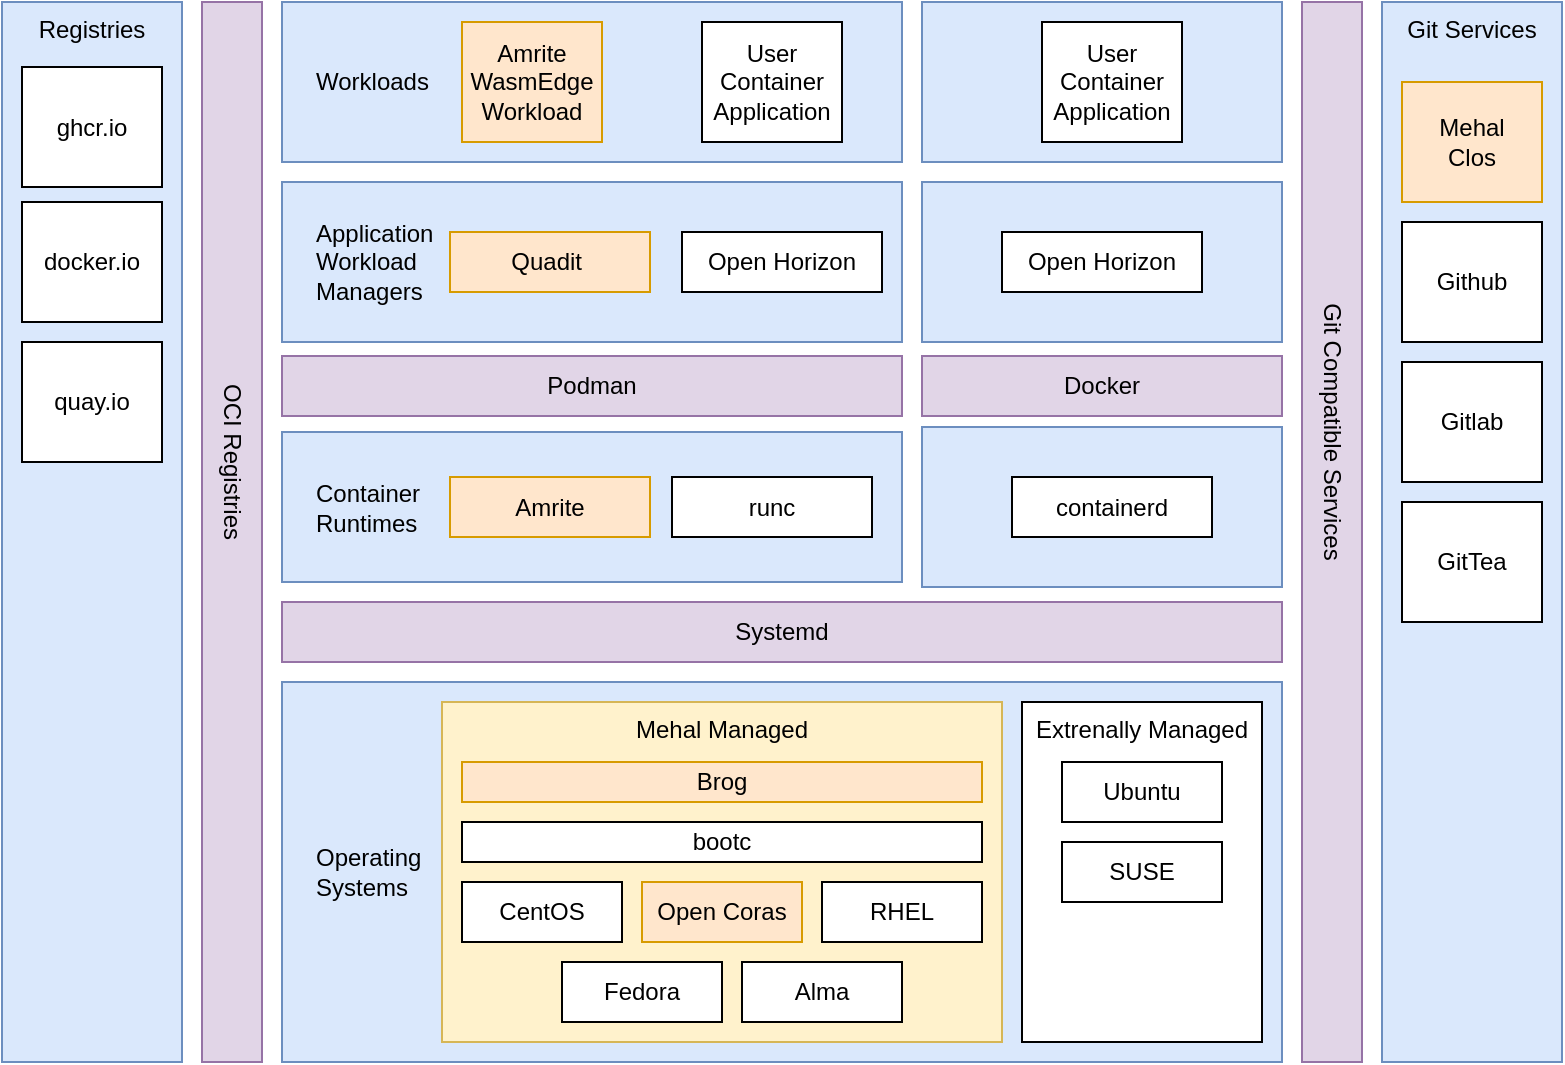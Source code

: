 <mxfile version="26.0.7">
  <diagram name="Page-1" id="PwEAo-QVOLyVrHQFwe3b">
    <mxGraphModel dx="1434" dy="856" grid="1" gridSize="10" guides="1" tooltips="1" connect="1" arrows="1" fold="1" page="1" pageScale="1" pageWidth="1169" pageHeight="827" math="0" shadow="0">
      <root>
        <mxCell id="0" />
        <mxCell id="1" parent="0" />
        <mxCell id="YAognNZvndZZWg79FhpA-62" value="" style="rounded=0;whiteSpace=wrap;html=1;align=left;spacingTop=0;spacingRight=-12;spacingLeft=15;fillColor=#dae8fc;strokeColor=#6c8ebf;" parent="1" vertex="1">
          <mxGeometry x="480" y="150" width="180" height="80" as="geometry" />
        </mxCell>
        <mxCell id="YAognNZvndZZWg79FhpA-61" value="" style="rounded=0;whiteSpace=wrap;html=1;align=left;spacingTop=0;spacingRight=-12;spacingLeft=15;fillColor=#dae8fc;strokeColor=#6c8ebf;" parent="1" vertex="1">
          <mxGeometry x="480" y="60" width="180" height="80" as="geometry" />
        </mxCell>
        <mxCell id="YAognNZvndZZWg79FhpA-5" value="Operating&amp;nbsp;&lt;div&gt;Systems&lt;/div&gt;" style="rounded=0;whiteSpace=wrap;html=1;align=left;spacingTop=0;spacingRight=-12;spacingLeft=15;fillColor=#dae8fc;strokeColor=#6c8ebf;" parent="1" vertex="1">
          <mxGeometry x="160" y="400" width="500" height="190" as="geometry" />
        </mxCell>
        <mxCell id="YAognNZvndZZWg79FhpA-23" value="Mehal Managed" style="rounded=0;whiteSpace=wrap;html=1;verticalAlign=top;fillColor=#fff2cc;strokeColor=#d6b656;" parent="1" vertex="1">
          <mxGeometry x="240" y="410" width="280" height="170" as="geometry" />
        </mxCell>
        <mxCell id="YAognNZvndZZWg79FhpA-1" value="Workloads" style="rounded=0;whiteSpace=wrap;html=1;align=left;spacingTop=0;spacingRight=-12;spacingLeft=15;fillColor=#dae8fc;strokeColor=#6c8ebf;" parent="1" vertex="1">
          <mxGeometry x="160" y="60" width="310" height="80" as="geometry" />
        </mxCell>
        <mxCell id="YAognNZvndZZWg79FhpA-2" value="User&lt;div&gt;Container&lt;br&gt;&lt;div&gt;Application&lt;/div&gt;&lt;/div&gt;" style="rounded=0;whiteSpace=wrap;html=1;" parent="1" vertex="1">
          <mxGeometry x="540" y="70" width="70" height="60" as="geometry" />
        </mxCell>
        <mxCell id="YAognNZvndZZWg79FhpA-6" value="Extrenally Managed" style="rounded=0;whiteSpace=wrap;html=1;verticalAlign=top;" parent="1" vertex="1">
          <mxGeometry x="530" y="410" width="120" height="170" as="geometry" />
        </mxCell>
        <mxCell id="YAognNZvndZZWg79FhpA-11" value="bootc" style="rounded=0;whiteSpace=wrap;html=1;" parent="1" vertex="1">
          <mxGeometry x="250" y="470" width="260" height="20" as="geometry" />
        </mxCell>
        <mxCell id="YAognNZvndZZWg79FhpA-12" value="Brog" style="rounded=0;whiteSpace=wrap;html=1;fillColor=#ffe6cc;strokeColor=#d79b00;" parent="1" vertex="1">
          <mxGeometry x="250" y="440" width="260" height="20" as="geometry" />
        </mxCell>
        <mxCell id="YAognNZvndZZWg79FhpA-13" value="Ubuntu" style="rounded=0;whiteSpace=wrap;html=1;" parent="1" vertex="1">
          <mxGeometry x="550" y="440" width="80" height="30" as="geometry" />
        </mxCell>
        <mxCell id="YAognNZvndZZWg79FhpA-14" value="Systemd" style="rounded=0;whiteSpace=wrap;html=1;align=center;spacingTop=0;spacingRight=0;spacingLeft=0;fillColor=#e1d5e7;strokeColor=#9673a6;" parent="1" vertex="1">
          <mxGeometry x="160" y="360" width="500" height="30" as="geometry" />
        </mxCell>
        <mxCell id="YAognNZvndZZWg79FhpA-15" value="Container&amp;nbsp;&lt;div&gt;Runtimes&lt;/div&gt;" style="rounded=0;whiteSpace=wrap;html=1;align=left;spacingTop=0;spacingRight=0;spacingLeft=15;verticalAlign=middle;fillColor=#dae8fc;strokeColor=#6c8ebf;" parent="1" vertex="1">
          <mxGeometry x="160" y="275" width="310" height="75" as="geometry" />
        </mxCell>
        <mxCell id="YAognNZvndZZWg79FhpA-18" value="Git Services" style="rounded=0;whiteSpace=wrap;html=1;align=center;spacingTop=0;spacingRight=0;spacingLeft=0;verticalAlign=top;fillColor=#dae8fc;strokeColor=#6c8ebf;" parent="1" vertex="1">
          <mxGeometry x="710" y="60" width="90" height="530" as="geometry" />
        </mxCell>
        <mxCell id="YAognNZvndZZWg79FhpA-19" value="Mehal&lt;div&gt;Clos&lt;/div&gt;" style="rounded=0;whiteSpace=wrap;html=1;fillColor=#ffe6cc;strokeColor=#d79b00;" parent="1" vertex="1">
          <mxGeometry x="720" y="100" width="70" height="60" as="geometry" />
        </mxCell>
        <mxCell id="YAognNZvndZZWg79FhpA-20" value="Github" style="rounded=0;whiteSpace=wrap;html=1;" parent="1" vertex="1">
          <mxGeometry x="720" y="170" width="70" height="60" as="geometry" />
        </mxCell>
        <mxCell id="YAognNZvndZZWg79FhpA-21" value="Gitlab" style="rounded=0;whiteSpace=wrap;html=1;" parent="1" vertex="1">
          <mxGeometry x="720" y="240" width="70" height="60" as="geometry" />
        </mxCell>
        <mxCell id="YAognNZvndZZWg79FhpA-22" value="GitTea" style="rounded=0;whiteSpace=wrap;html=1;" parent="1" vertex="1">
          <mxGeometry x="720" y="310" width="70" height="60" as="geometry" />
        </mxCell>
        <mxCell id="YAognNZvndZZWg79FhpA-24" value="SUSE" style="rounded=0;whiteSpace=wrap;html=1;" parent="1" vertex="1">
          <mxGeometry x="550" y="480" width="80" height="30" as="geometry" />
        </mxCell>
        <mxCell id="YAognNZvndZZWg79FhpA-25" value="Amrite" style="rounded=0;whiteSpace=wrap;html=1;fillColor=#ffe6cc;strokeColor=#d79b00;" parent="1" vertex="1">
          <mxGeometry x="244" y="297.5" width="100" height="30" as="geometry" />
        </mxCell>
        <mxCell id="YAognNZvndZZWg79FhpA-27" value="" style="rounded=0;whiteSpace=wrap;html=1;align=center;spacingTop=0;spacingRight=0;spacingLeft=0;fillColor=#e1d5e7;strokeColor=#9673a6;direction=south;" parent="1" vertex="1">
          <mxGeometry x="670" y="60" width="30" height="530" as="geometry" />
        </mxCell>
        <mxCell id="YAognNZvndZZWg79FhpA-28" value="Open Coras" style="rounded=0;whiteSpace=wrap;html=1;fillColor=#ffe6cc;strokeColor=#d79b00;" parent="1" vertex="1">
          <mxGeometry x="340" y="500" width="80" height="30" as="geometry" />
        </mxCell>
        <mxCell id="YAognNZvndZZWg79FhpA-29" value="RHEL" style="rounded=0;whiteSpace=wrap;html=1;" parent="1" vertex="1">
          <mxGeometry x="430" y="500" width="80" height="30" as="geometry" />
        </mxCell>
        <mxCell id="YAognNZvndZZWg79FhpA-30" value="CentOS" style="rounded=0;whiteSpace=wrap;html=1;" parent="1" vertex="1">
          <mxGeometry x="250" y="500" width="80" height="30" as="geometry" />
        </mxCell>
        <mxCell id="YAognNZvndZZWg79FhpA-31" value="Fedora" style="rounded=0;whiteSpace=wrap;html=1;" parent="1" vertex="1">
          <mxGeometry x="300" y="540" width="80" height="30" as="geometry" />
        </mxCell>
        <mxCell id="YAognNZvndZZWg79FhpA-32" value="Alma" style="rounded=0;whiteSpace=wrap;html=1;" parent="1" vertex="1">
          <mxGeometry x="390" y="540" width="80" height="30" as="geometry" />
        </mxCell>
        <mxCell id="YAognNZvndZZWg79FhpA-35" value="runc" style="rounded=0;whiteSpace=wrap;html=1;" parent="1" vertex="1">
          <mxGeometry x="355" y="297.5" width="100" height="30" as="geometry" />
        </mxCell>
        <mxCell id="YAognNZvndZZWg79FhpA-39" value="Application&amp;nbsp;&lt;div&gt;Workload&lt;/div&gt;&lt;div&gt;Managers&lt;/div&gt;" style="rounded=0;whiteSpace=wrap;html=1;align=left;spacingTop=0;spacingRight=-12;spacingLeft=15;fillColor=#dae8fc;strokeColor=#6c8ebf;" parent="1" vertex="1">
          <mxGeometry x="160" y="150" width="310" height="80" as="geometry" />
        </mxCell>
        <mxCell id="YAognNZvndZZWg79FhpA-4" value="&lt;span style=&quot;background-color: transparent; color: light-dark(rgb(0, 0, 0), rgb(255, 255, 255));&quot;&gt;Quadit&amp;nbsp;&lt;/span&gt;" style="rounded=0;whiteSpace=wrap;html=1;fillColor=#ffe6cc;strokeColor=#d79b00;" parent="1" vertex="1">
          <mxGeometry x="244" y="175" width="100" height="30" as="geometry" />
        </mxCell>
        <mxCell id="YAognNZvndZZWg79FhpA-34" value="Open Horizon" style="rounded=0;whiteSpace=wrap;html=1;" parent="1" vertex="1">
          <mxGeometry x="360" y="175" width="100" height="30" as="geometry" />
        </mxCell>
        <mxCell id="YAognNZvndZZWg79FhpA-40" value="User&lt;div&gt;Container&lt;br&gt;&lt;div&gt;Application&lt;/div&gt;&lt;/div&gt;" style="rounded=0;whiteSpace=wrap;html=1;" parent="1" vertex="1">
          <mxGeometry x="370" y="70" width="70" height="60" as="geometry" />
        </mxCell>
        <mxCell id="YAognNZvndZZWg79FhpA-41" value="Amrite WasmEdge&lt;div&gt;Workload&lt;/div&gt;" style="rounded=0;whiteSpace=wrap;html=1;fillColor=#ffe6cc;strokeColor=#d79b00;" parent="1" vertex="1">
          <mxGeometry x="250" y="70" width="70" height="60" as="geometry" />
        </mxCell>
        <mxCell id="YAognNZvndZZWg79FhpA-45" value="Podman" style="rounded=0;whiteSpace=wrap;html=1;align=center;spacingTop=0;spacingRight=0;spacingLeft=0;fillColor=#e1d5e7;strokeColor=#9673a6;" parent="1" vertex="1">
          <mxGeometry x="160" y="237" width="310" height="30" as="geometry" />
        </mxCell>
        <mxCell id="YAognNZvndZZWg79FhpA-46" value="Git Compatible Services" style="text;html=1;align=center;verticalAlign=middle;whiteSpace=wrap;rounded=0;rotation=90;" parent="1" vertex="1">
          <mxGeometry x="575" y="260" width="220" height="30" as="geometry" />
        </mxCell>
        <mxCell id="YAognNZvndZZWg79FhpA-47" value="" style="rounded=0;whiteSpace=wrap;html=1;align=center;spacingTop=0;spacingRight=0;spacingLeft=0;fillColor=#e1d5e7;strokeColor=#9673a6;direction=south;" parent="1" vertex="1">
          <mxGeometry x="120" y="60" width="30" height="530" as="geometry" />
        </mxCell>
        <mxCell id="YAognNZvndZZWg79FhpA-48" value="OCI Registries" style="text;html=1;align=center;verticalAlign=middle;whiteSpace=wrap;rounded=0;rotation=90;" parent="1" vertex="1">
          <mxGeometry x="25" y="275" width="220" height="30" as="geometry" />
        </mxCell>
        <mxCell id="YAognNZvndZZWg79FhpA-50" value="Registries" style="rounded=0;whiteSpace=wrap;html=1;align=center;spacingTop=0;spacingRight=0;spacingLeft=0;verticalAlign=top;fillColor=#dae8fc;strokeColor=#6c8ebf;" parent="1" vertex="1">
          <mxGeometry x="20" y="60" width="90" height="530" as="geometry" />
        </mxCell>
        <mxCell id="YAognNZvndZZWg79FhpA-43" value="ghcr.io" style="rounded=0;whiteSpace=wrap;html=1;" parent="1" vertex="1">
          <mxGeometry x="30" y="92.5" width="70" height="60" as="geometry" />
        </mxCell>
        <mxCell id="YAognNZvndZZWg79FhpA-51" value="docker.io" style="rounded=0;whiteSpace=wrap;html=1;" parent="1" vertex="1">
          <mxGeometry x="30" y="160" width="70" height="60" as="geometry" />
        </mxCell>
        <mxCell id="YAognNZvndZZWg79FhpA-52" value="quay.io" style="rounded=0;whiteSpace=wrap;html=1;" parent="1" vertex="1">
          <mxGeometry x="30" y="230" width="70" height="60" as="geometry" />
        </mxCell>
        <mxCell id="YAognNZvndZZWg79FhpA-57" value="Docker" style="rounded=0;whiteSpace=wrap;html=1;align=center;spacingTop=0;spacingRight=0;spacingLeft=0;fillColor=#e1d5e7;strokeColor=#9673a6;" parent="1" vertex="1">
          <mxGeometry x="480" y="237" width="180" height="30" as="geometry" />
        </mxCell>
        <mxCell id="YAognNZvndZZWg79FhpA-59" value="Open Horizon" style="rounded=0;whiteSpace=wrap;html=1;" parent="1" vertex="1">
          <mxGeometry x="520" y="175" width="100" height="30" as="geometry" />
        </mxCell>
        <mxCell id="YAognNZvndZZWg79FhpA-63" value="" style="rounded=0;whiteSpace=wrap;html=1;align=left;spacingTop=0;spacingRight=-12;spacingLeft=15;fillColor=#dae8fc;strokeColor=#6c8ebf;" parent="1" vertex="1">
          <mxGeometry x="480" y="272.5" width="180" height="80" as="geometry" />
        </mxCell>
        <mxCell id="YAognNZvndZZWg79FhpA-64" value="containerd" style="rounded=0;whiteSpace=wrap;html=1;" parent="1" vertex="1">
          <mxGeometry x="525" y="297.5" width="100" height="30" as="geometry" />
        </mxCell>
      </root>
    </mxGraphModel>
  </diagram>
</mxfile>
